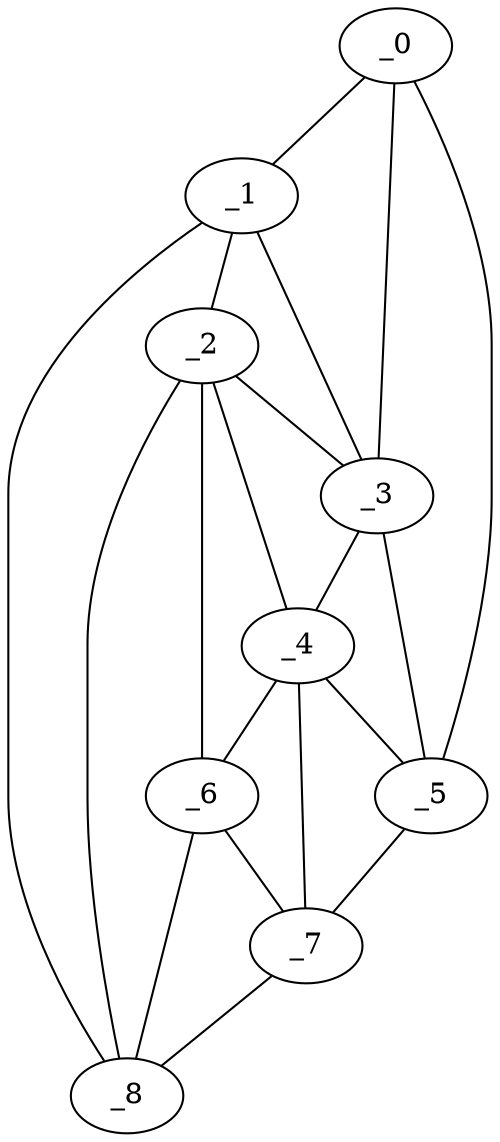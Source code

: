 graph "obj73__265.gxl" {
	_0	 [x=81,
		y=85];
	_1	 [x=84,
		y=81];
	_0 -- _1	 [valence=1];
	_3	 [x=108,
		y=86];
	_0 -- _3	 [valence=2];
	_5	 [x=115,
		y=90];
	_0 -- _5	 [valence=1];
	_2	 [x=106,
		y=75];
	_1 -- _2	 [valence=2];
	_1 -- _3	 [valence=1];
	_8	 [x=124,
		y=58];
	_1 -- _8	 [valence=1];
	_2 -- _3	 [valence=2];
	_4	 [x=112,
		y=79];
	_2 -- _4	 [valence=2];
	_6	 [x=122,
		y=71];
	_2 -- _6	 [valence=2];
	_2 -- _8	 [valence=1];
	_3 -- _4	 [valence=2];
	_3 -- _5	 [valence=2];
	_4 -- _5	 [valence=2];
	_4 -- _6	 [valence=2];
	_7	 [x=122,
		y=85];
	_4 -- _7	 [valence=1];
	_5 -- _7	 [valence=1];
	_6 -- _7	 [valence=2];
	_6 -- _8	 [valence=2];
	_7 -- _8	 [valence=1];
}
